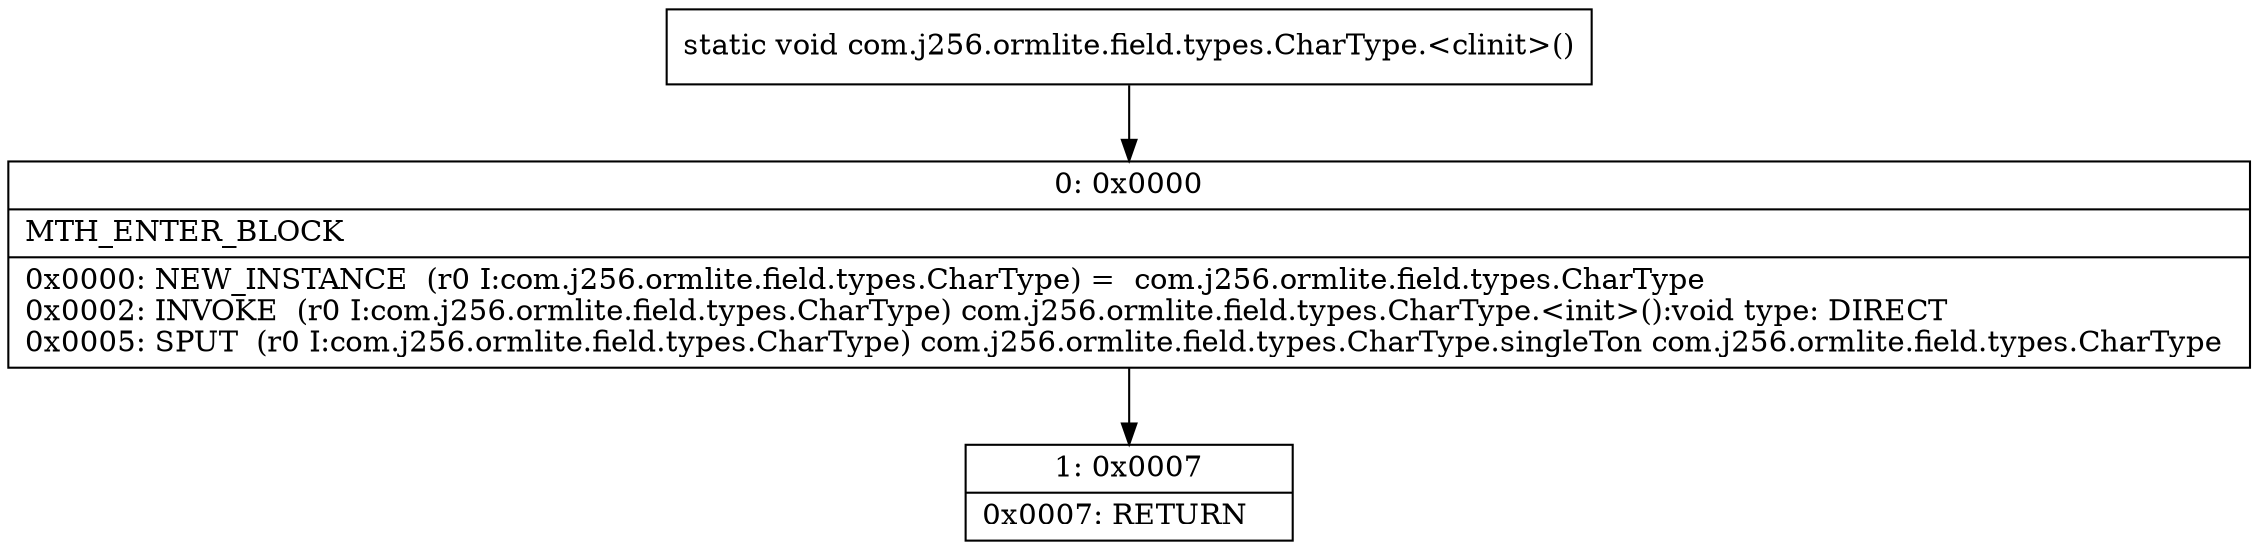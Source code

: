 digraph "CFG forcom.j256.ormlite.field.types.CharType.\<clinit\>()V" {
Node_0 [shape=record,label="{0\:\ 0x0000|MTH_ENTER_BLOCK\l|0x0000: NEW_INSTANCE  (r0 I:com.j256.ormlite.field.types.CharType) =  com.j256.ormlite.field.types.CharType \l0x0002: INVOKE  (r0 I:com.j256.ormlite.field.types.CharType) com.j256.ormlite.field.types.CharType.\<init\>():void type: DIRECT \l0x0005: SPUT  (r0 I:com.j256.ormlite.field.types.CharType) com.j256.ormlite.field.types.CharType.singleTon com.j256.ormlite.field.types.CharType \l}"];
Node_1 [shape=record,label="{1\:\ 0x0007|0x0007: RETURN   \l}"];
MethodNode[shape=record,label="{static void com.j256.ormlite.field.types.CharType.\<clinit\>() }"];
MethodNode -> Node_0;
Node_0 -> Node_1;
}

